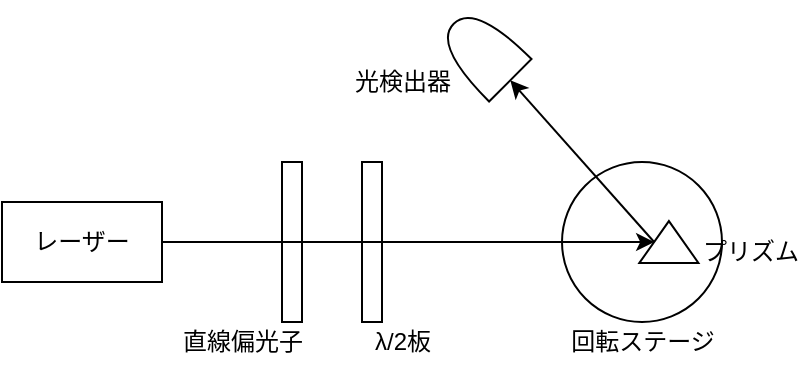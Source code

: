 <mxfile version="13.2.6" type="device"><diagram id="3tQjdZ5x6v6OsVjxLmBa" name="Page-1"><mxGraphModel dx="755" dy="481" grid="1" gridSize="10" guides="1" tooltips="1" connect="1" arrows="1" fold="1" page="1" pageScale="1" pageWidth="827" pageHeight="1169" math="0" shadow="0"><root><mxCell id="0"/><mxCell id="1" parent="0"/><mxCell id="2Sz2DwQQQwxH8nIaz-vF-1" value="レーザー" style="rounded=0;whiteSpace=wrap;html=1;" vertex="1" parent="1"><mxGeometry x="80" y="160" width="80" height="40" as="geometry"/></mxCell><mxCell id="2Sz2DwQQQwxH8nIaz-vF-2" value="" style="rounded=0;whiteSpace=wrap;html=1;" vertex="1" parent="1"><mxGeometry x="220" y="140" width="10" height="80" as="geometry"/></mxCell><mxCell id="2Sz2DwQQQwxH8nIaz-vF-3" value="" style="rounded=0;whiteSpace=wrap;html=1;" vertex="1" parent="1"><mxGeometry x="260" y="140" width="10" height="80" as="geometry"/></mxCell><mxCell id="2Sz2DwQQQwxH8nIaz-vF-4" value="" style="ellipse;whiteSpace=wrap;html=1;aspect=fixed;" vertex="1" parent="1"><mxGeometry x="360" y="140" width="80" height="80" as="geometry"/></mxCell><mxCell id="2Sz2DwQQQwxH8nIaz-vF-5" value="" style="triangle;whiteSpace=wrap;html=1;rotation=-90;" vertex="1" parent="1"><mxGeometry x="403" y="165.24" width="20.91" height="29.52" as="geometry"/></mxCell><mxCell id="2Sz2DwQQQwxH8nIaz-vF-6" value="" style="shape=or;whiteSpace=wrap;html=1;rotation=-135;" vertex="1" parent="1"><mxGeometry x="300" y="70" width="40" height="30" as="geometry"/></mxCell><mxCell id="2Sz2DwQQQwxH8nIaz-vF-7" value="" style="endArrow=classic;html=1;exitX=1;exitY=0.5;exitDx=0;exitDy=0;entryX=0.5;entryY=0;entryDx=0;entryDy=0;" edge="1" parent="1" source="2Sz2DwQQQwxH8nIaz-vF-1" target="2Sz2DwQQQwxH8nIaz-vF-5"><mxGeometry width="50" height="50" relative="1" as="geometry"><mxPoint x="280" y="230" as="sourcePoint"/><mxPoint x="330" y="180" as="targetPoint"/></mxGeometry></mxCell><mxCell id="2Sz2DwQQQwxH8nIaz-vF-8" value="" style="endArrow=classic;html=1;exitX=0.5;exitY=0;exitDx=0;exitDy=0;entryX=0;entryY=0.5;entryDx=0;entryDy=0;entryPerimeter=0;" edge="1" parent="1" source="2Sz2DwQQQwxH8nIaz-vF-5" target="2Sz2DwQQQwxH8nIaz-vF-6"><mxGeometry width="50" height="50" relative="1" as="geometry"><mxPoint x="170" y="190" as="sourcePoint"/><mxPoint x="416.075" y="190.0" as="targetPoint"/></mxGeometry></mxCell><mxCell id="2Sz2DwQQQwxH8nIaz-vF-9" value="プリズム" style="text;html=1;align=center;verticalAlign=middle;resizable=0;points=[];autosize=1;" vertex="1" parent="1"><mxGeometry x="423.91" y="174.76" width="60" height="20" as="geometry"/></mxCell><mxCell id="2Sz2DwQQQwxH8nIaz-vF-10" value="回転ステージ" style="text;html=1;align=center;verticalAlign=middle;resizable=0;points=[];autosize=1;" vertex="1" parent="1"><mxGeometry x="355" y="220" width="90" height="20" as="geometry"/></mxCell><mxCell id="2Sz2DwQQQwxH8nIaz-vF-11" value="直線偏光子" style="text;html=1;align=center;verticalAlign=middle;resizable=0;points=[];autosize=1;" vertex="1" parent="1"><mxGeometry x="160" y="220" width="80" height="20" as="geometry"/></mxCell><mxCell id="2Sz2DwQQQwxH8nIaz-vF-12" value="λ/2板" style="text;html=1;align=center;verticalAlign=middle;resizable=0;points=[];autosize=1;" vertex="1" parent="1"><mxGeometry x="260" y="220" width="40" height="20" as="geometry"/></mxCell><mxCell id="2Sz2DwQQQwxH8nIaz-vF-13" value="光検出器" style="text;html=1;align=center;verticalAlign=middle;resizable=0;points=[];autosize=1;" vertex="1" parent="1"><mxGeometry x="250" y="90" width="60" height="20" as="geometry"/></mxCell></root></mxGraphModel></diagram></mxfile>
